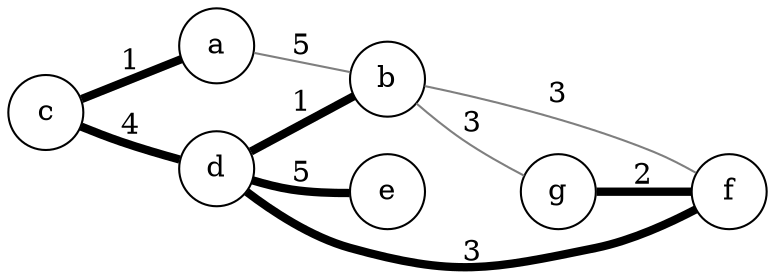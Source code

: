 digraph g
{
    rankdir=LR;
    node[shape=circle, fixedsize=true];
    a; b;c;d;e;f;g;

    node[shape=circle,penwidth=3];

    edge [dir=forward,penwidth=3];

    edge [dir=none,penwidth=1,color=gray50];
    c -> a [label=1,penwidth=4,color=black];
    d -> b [label=1,penwidth=4,color=black];
    g -> f [label=2,penwidth=4,color=black];
    d -> f [label=3,penwidth=4,color=black];
    b -> f [label=3];
    b -> g [label=3];
    c -> d [label=4,penwidth=4,color=black];
    a -> b [label=5];
    d -> e [label=5,penwidth=4,color=black];
}
